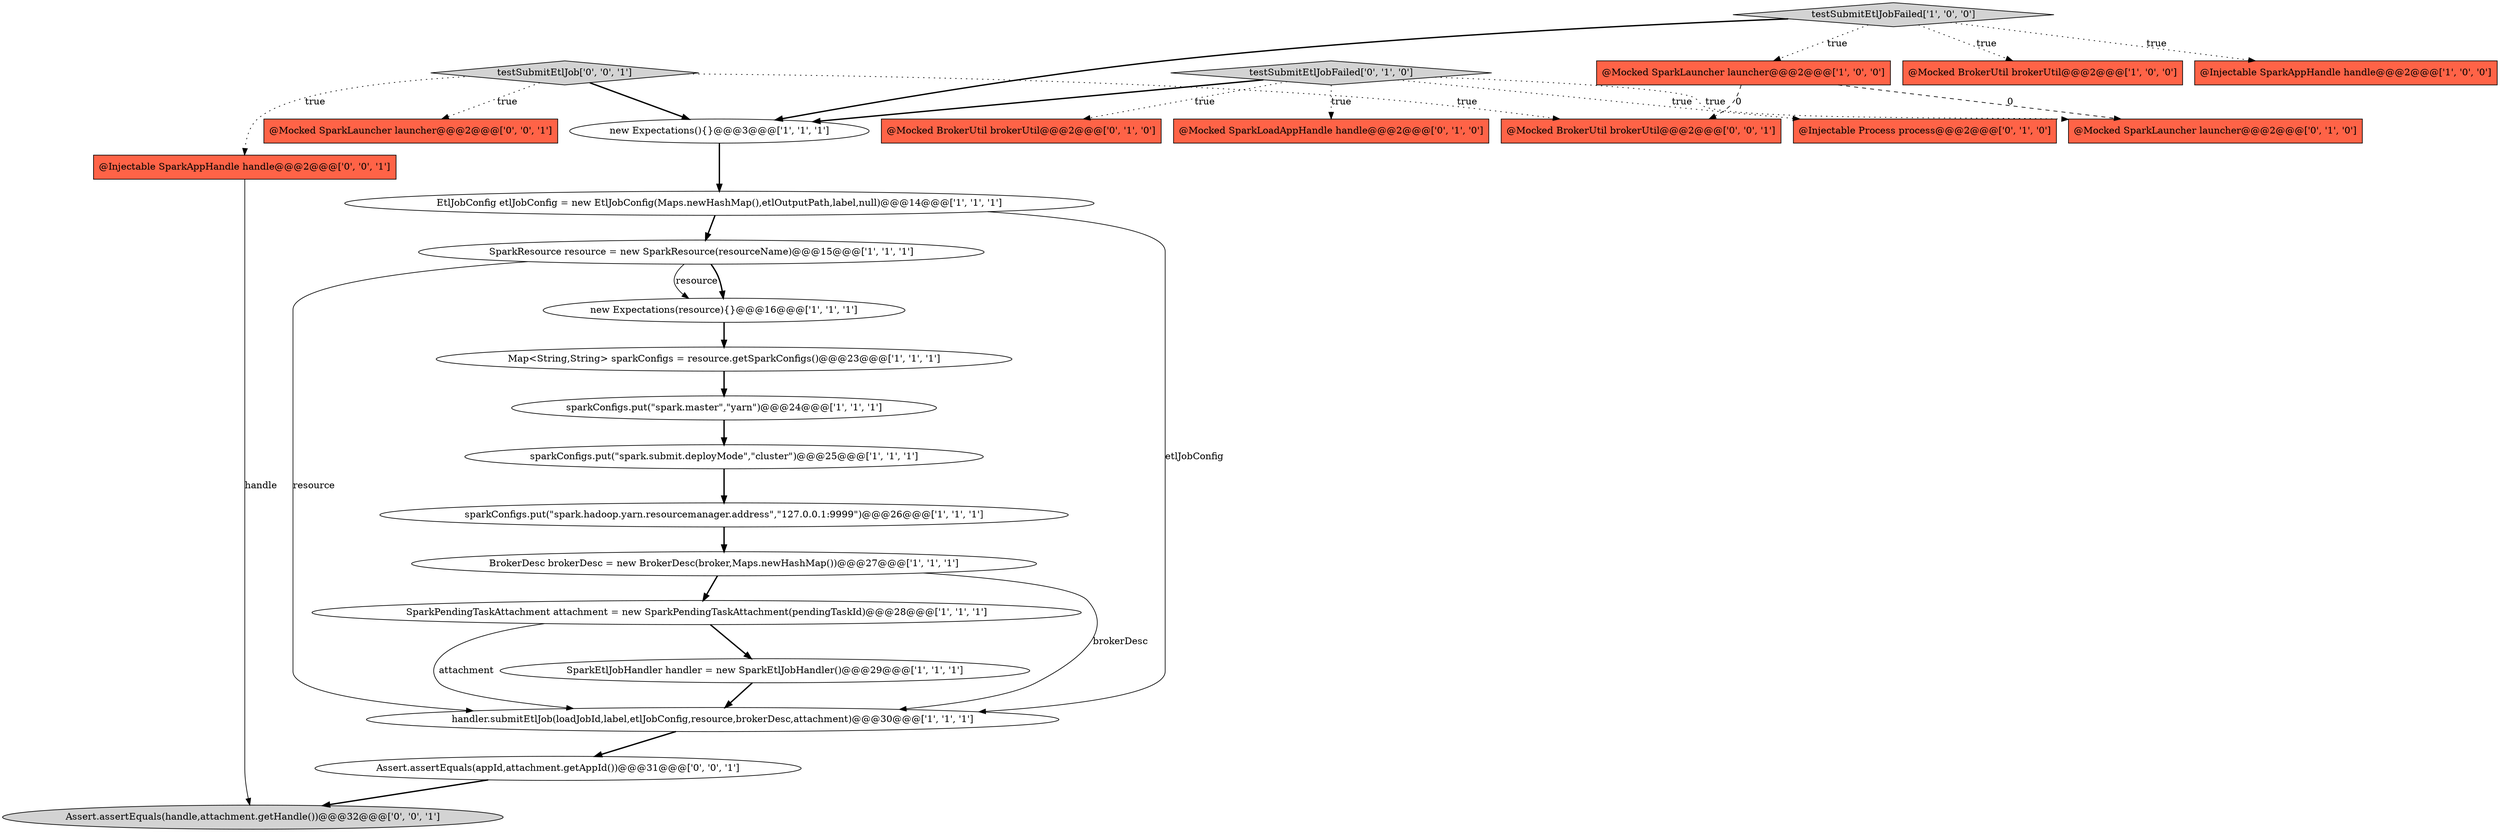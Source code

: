 digraph {
14 [style = filled, label = "Map<String,String> sparkConfigs = resource.getSparkConfigs()@@@23@@@['1', '1', '1']", fillcolor = white, shape = ellipse image = "AAA0AAABBB1BBB"];
8 [style = filled, label = "@Mocked BrokerUtil brokerUtil@@@2@@@['1', '0', '0']", fillcolor = tomato, shape = box image = "AAA0AAABBB1BBB"];
23 [style = filled, label = "Assert.assertEquals(handle,attachment.getHandle())@@@32@@@['0', '0', '1']", fillcolor = lightgray, shape = ellipse image = "AAA0AAABBB3BBB"];
16 [style = filled, label = "@Mocked BrokerUtil brokerUtil@@@2@@@['0', '1', '0']", fillcolor = tomato, shape = box image = "AAA0AAABBB2BBB"];
25 [style = filled, label = "testSubmitEtlJob['0', '0', '1']", fillcolor = lightgray, shape = diamond image = "AAA0AAABBB3BBB"];
5 [style = filled, label = "new Expectations(){}@@@3@@@['1', '1', '1']", fillcolor = white, shape = ellipse image = "AAA0AAABBB1BBB"];
9 [style = filled, label = "sparkConfigs.put(\"spark.hadoop.yarn.resourcemanager.address\",\"127.0.0.1:9999\")@@@26@@@['1', '1', '1']", fillcolor = white, shape = ellipse image = "AAA0AAABBB1BBB"];
26 [style = filled, label = "@Mocked BrokerUtil brokerUtil@@@2@@@['0', '0', '1']", fillcolor = tomato, shape = box image = "AAA0AAABBB3BBB"];
18 [style = filled, label = "testSubmitEtlJobFailed['0', '1', '0']", fillcolor = lightgray, shape = diamond image = "AAA0AAABBB2BBB"];
24 [style = filled, label = "@Injectable SparkAppHandle handle@@@2@@@['0', '0', '1']", fillcolor = tomato, shape = box image = "AAA0AAABBB3BBB"];
1 [style = filled, label = "EtlJobConfig etlJobConfig = new EtlJobConfig(Maps.newHashMap(),etlOutputPath,label,null)@@@14@@@['1', '1', '1']", fillcolor = white, shape = ellipse image = "AAA0AAABBB1BBB"];
2 [style = filled, label = "handler.submitEtlJob(loadJobId,label,etlJobConfig,resource,brokerDesc,attachment)@@@30@@@['1', '1', '1']", fillcolor = white, shape = ellipse image = "AAA0AAABBB1BBB"];
21 [style = filled, label = "@Mocked SparkLauncher launcher@@@2@@@['0', '0', '1']", fillcolor = tomato, shape = box image = "AAA0AAABBB3BBB"];
22 [style = filled, label = "Assert.assertEquals(appId,attachment.getAppId())@@@31@@@['0', '0', '1']", fillcolor = white, shape = ellipse image = "AAA0AAABBB3BBB"];
12 [style = filled, label = "testSubmitEtlJobFailed['1', '0', '0']", fillcolor = lightgray, shape = diamond image = "AAA0AAABBB1BBB"];
15 [style = filled, label = "@Mocked SparkLauncher launcher@@@2@@@['1', '0', '0']", fillcolor = tomato, shape = box image = "AAA1AAABBB1BBB"];
17 [style = filled, label = "@Mocked SparkLoadAppHandle handle@@@2@@@['0', '1', '0']", fillcolor = tomato, shape = box image = "AAA0AAABBB2BBB"];
19 [style = filled, label = "@Injectable Process process@@@2@@@['0', '1', '0']", fillcolor = tomato, shape = box image = "AAA0AAABBB2BBB"];
6 [style = filled, label = "SparkPendingTaskAttachment attachment = new SparkPendingTaskAttachment(pendingTaskId)@@@28@@@['1', '1', '1']", fillcolor = white, shape = ellipse image = "AAA0AAABBB1BBB"];
11 [style = filled, label = "sparkConfigs.put(\"spark.submit.deployMode\",\"cluster\")@@@25@@@['1', '1', '1']", fillcolor = white, shape = ellipse image = "AAA0AAABBB1BBB"];
20 [style = filled, label = "@Mocked SparkLauncher launcher@@@2@@@['0', '1', '0']", fillcolor = tomato, shape = box image = "AAA1AAABBB2BBB"];
10 [style = filled, label = "SparkEtlJobHandler handler = new SparkEtlJobHandler()@@@29@@@['1', '1', '1']", fillcolor = white, shape = ellipse image = "AAA0AAABBB1BBB"];
3 [style = filled, label = "SparkResource resource = new SparkResource(resourceName)@@@15@@@['1', '1', '1']", fillcolor = white, shape = ellipse image = "AAA0AAABBB1BBB"];
7 [style = filled, label = "BrokerDesc brokerDesc = new BrokerDesc(broker,Maps.newHashMap())@@@27@@@['1', '1', '1']", fillcolor = white, shape = ellipse image = "AAA0AAABBB1BBB"];
13 [style = filled, label = "@Injectable SparkAppHandle handle@@@2@@@['1', '0', '0']", fillcolor = tomato, shape = box image = "AAA0AAABBB1BBB"];
4 [style = filled, label = "sparkConfigs.put(\"spark.master\",\"yarn\")@@@24@@@['1', '1', '1']", fillcolor = white, shape = ellipse image = "AAA0AAABBB1BBB"];
0 [style = filled, label = "new Expectations(resource){}@@@16@@@['1', '1', '1']", fillcolor = white, shape = ellipse image = "AAA0AAABBB1BBB"];
3->2 [style = solid, label="resource"];
15->20 [style = dashed, label="0"];
12->5 [style = bold, label=""];
18->16 [style = dotted, label="true"];
3->0 [style = solid, label="resource"];
12->8 [style = dotted, label="true"];
7->2 [style = solid, label="brokerDesc"];
18->19 [style = dotted, label="true"];
1->3 [style = bold, label=""];
12->15 [style = dotted, label="true"];
25->24 [style = dotted, label="true"];
24->23 [style = solid, label="handle"];
18->20 [style = dotted, label="true"];
9->7 [style = bold, label=""];
11->9 [style = bold, label=""];
22->23 [style = bold, label=""];
3->0 [style = bold, label=""];
5->1 [style = bold, label=""];
0->14 [style = bold, label=""];
12->13 [style = dotted, label="true"];
18->5 [style = bold, label=""];
6->10 [style = bold, label=""];
6->2 [style = solid, label="attachment"];
7->6 [style = bold, label=""];
15->26 [style = dashed, label="0"];
25->5 [style = bold, label=""];
10->2 [style = bold, label=""];
18->17 [style = dotted, label="true"];
1->2 [style = solid, label="etlJobConfig"];
2->22 [style = bold, label=""];
4->11 [style = bold, label=""];
25->26 [style = dotted, label="true"];
25->21 [style = dotted, label="true"];
14->4 [style = bold, label=""];
}
